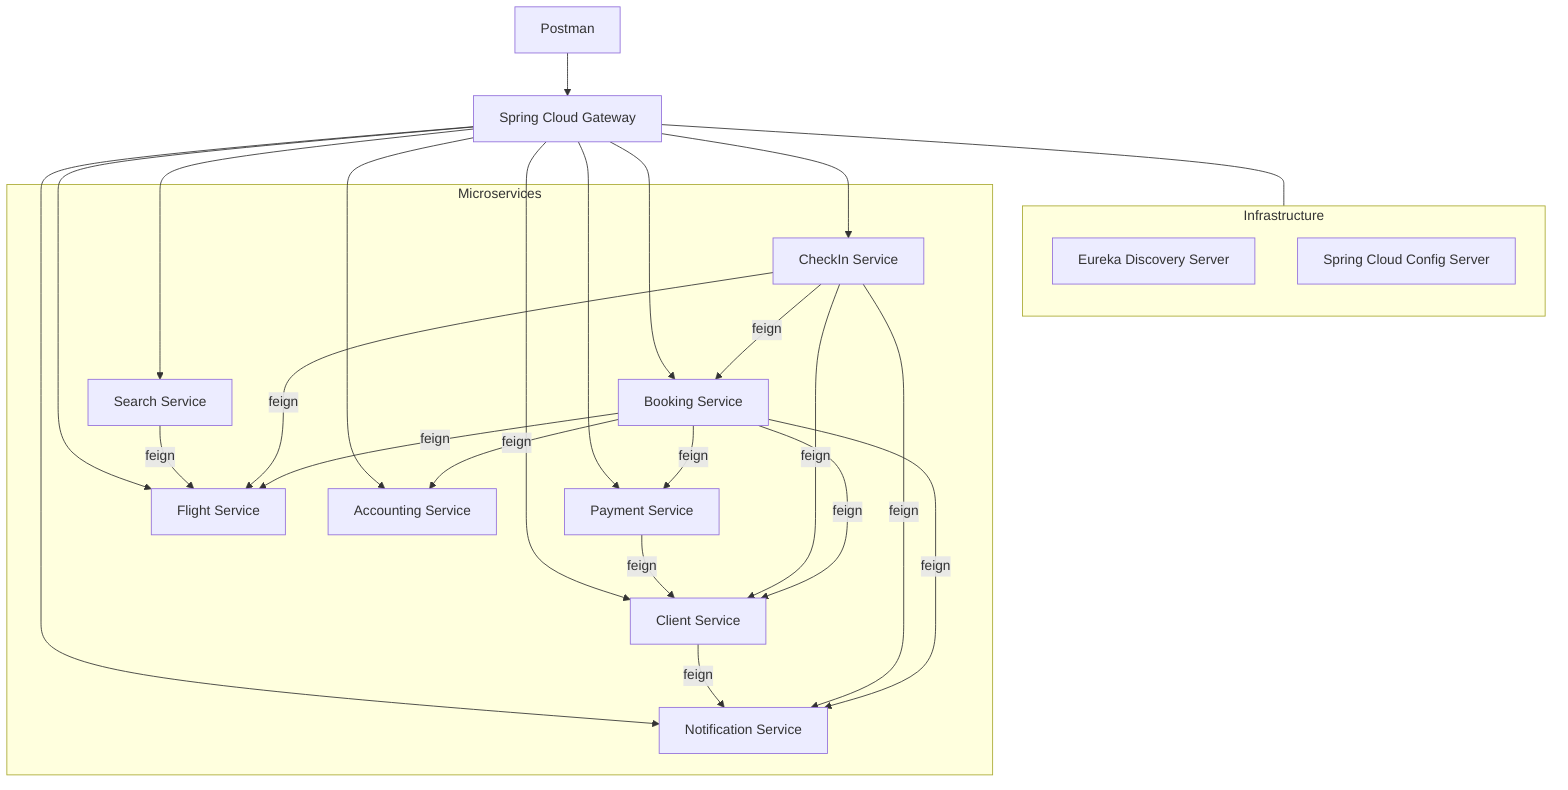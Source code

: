 flowchart TD
    %% Niveau supérieur
    Postman[Postman]
 
    subgraph Infra [Infrastructure]
      direction TB
      Eureka[Eureka Discovery Server]
      Config[Spring Cloud Config Server]
    end
 
    Gateway[Spring Cloud Gateway]
 
    %% Positionnement
    Postman --> Gateway
    Gateway --- Infra
 
    %% Microservices
    subgraph Microservices
        direction TB
        Client[Client Service]
        Notification[Notification Service]
        Payment[Payment Service]
        Search[Search Service]
        Flight[Flight Service]
        CheckIn[CheckIn Service]
        Booking[Booking Service]
        Accounting[Accounting Service]
    end
 
    Gateway --> Client
    Gateway --> Payment
    Gateway --> Search
    Gateway --> Flight
    Gateway --> CheckIn
    Gateway --> Booking
    Gateway --> Accounting
    Gateway --> Notification
 
    %% Feign interactions (appels directs entre microservices)
    Client -- feign --> Notification
    Payment -- feign --> Client
    Search -- feign --> Flight
    CheckIn -- feign --> Booking
    CheckIn -- feign --> Client
    CheckIn -- feign --> Flight
    CheckIn -- feign --> Notification
    Booking -- feign --> Accounting
    Booking -- feign --> Client
    Booking -- feign --> Flight
    Booking -- feign --> Notification
    Booking -- feign --> Payment